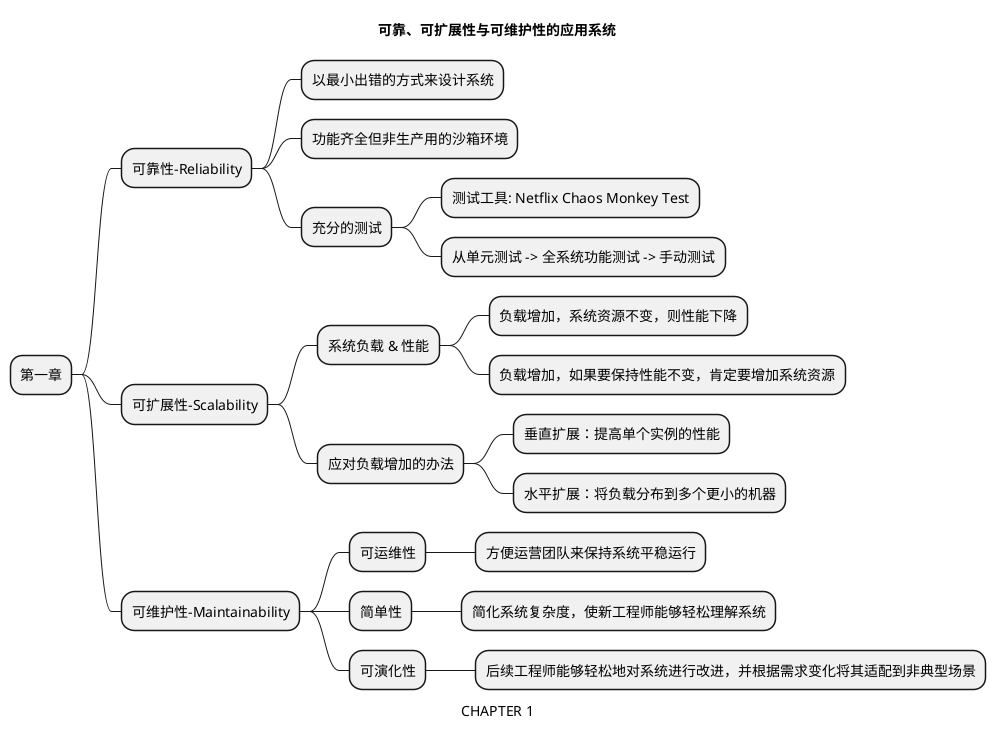 @startmindmap
'https://plantuml.com/mindmap-diagram

caption CHAPTER 1
title 可靠、可扩展性与可维护性的应用系统

* 第一章
** 可靠性-Reliability
*** 以最小出错的方式来设计系统
*** 功能齐全但非生产用的沙箱环境
*** 充分的测试
**** 测试工具: Netflix Chaos Monkey Test
**** 从单元测试 -> 全系统功能测试 -> 手动测试

** 可扩展性-Scalability
*** 系统负载 & 性能
**** 负载增加，系统资源不变，则性能下降
**** 负载增加，如果要保持性能不变，肯定要增加系统资源
*** 应对负载增加的办法
**** 垂直扩展：提高单个实例的性能
**** 水平扩展：将负载分布到多个更小的机器

** 可维护性-Maintainability
*** 可运维性
**** 方便运营团队来保持系统平稳运行
*** 简单性
**** 简化系统复杂度，使新工程师能够轻松理解系统
*** 可演化性
**** 后续工程师能够轻松地对系统进行改进，并根据需求变化将其适配到非典型场景


'header
'My super header7
'endheader

'center footer My super footer

'legend right
'  Short
'  legend
'endlegend
@endmindmap
